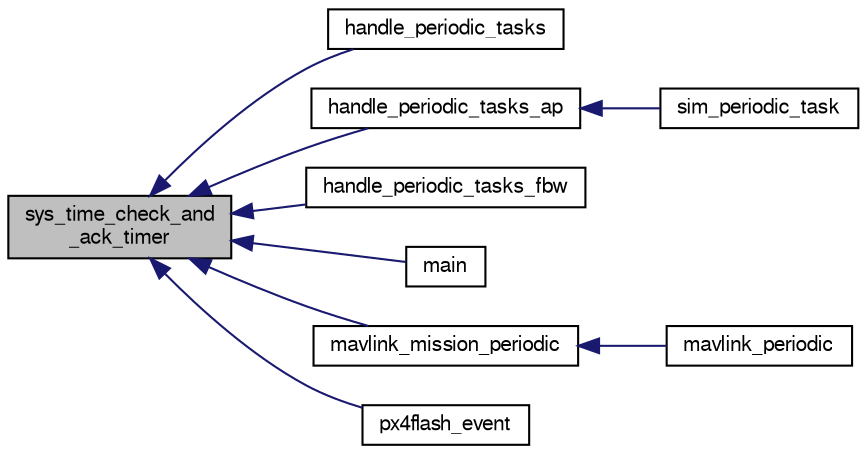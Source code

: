 digraph "sys_time_check_and_ack_timer"
{
  edge [fontname="FreeSans",fontsize="10",labelfontname="FreeSans",labelfontsize="10"];
  node [fontname="FreeSans",fontsize="10",shape=record];
  rankdir="LR";
  Node1 [label="sys_time_check_and\l_ack_timer",height=0.2,width=0.4,color="black", fillcolor="grey75", style="filled", fontcolor="black"];
  Node1 -> Node2 [dir="back",color="midnightblue",fontsize="10",style="solid",fontname="FreeSans"];
  Node2 [label="handle_periodic_tasks",height=0.2,width=0.4,color="black", fillcolor="white", style="filled",URL="$rover_2main__ap_8h.html#ab79bb049ce85bf2ed3a75c6b12c02bcb"];
  Node1 -> Node3 [dir="back",color="midnightblue",fontsize="10",style="solid",fontname="FreeSans"];
  Node3 [label="handle_periodic_tasks_ap",height=0.2,width=0.4,color="black", fillcolor="white", style="filled",URL="$fixedwing_2main__ap_8h.html#a43fd973b44bcc2c2583cf8287048212f"];
  Node3 -> Node4 [dir="back",color="midnightblue",fontsize="10",style="solid",fontname="FreeSans"];
  Node4 [label="sim_periodic_task",height=0.2,width=0.4,color="black", fillcolor="white", style="filled",URL="$sim__ap_8c.html#a4f982dacbb35ccfc3e0fcaa64156a2a0"];
  Node1 -> Node5 [dir="back",color="midnightblue",fontsize="10",style="solid",fontname="FreeSans"];
  Node5 [label="handle_periodic_tasks_fbw",height=0.2,width=0.4,color="black", fillcolor="white", style="filled",URL="$fixedwing_2main__fbw_8h.html#acde595dfd297c51b2737fcb70a2f8fd2"];
  Node1 -> Node6 [dir="back",color="midnightblue",fontsize="10",style="solid",fontname="FreeSans"];
  Node6 [label="main",height=0.2,width=0.4,color="black", fillcolor="white", style="filled",URL="$uart__tunnel_8c.html#a840291bc02cba5474a4cb46a9b9566fe"];
  Node1 -> Node7 [dir="back",color="midnightblue",fontsize="10",style="solid",fontname="FreeSans"];
  Node7 [label="mavlink_mission_periodic",height=0.2,width=0.4,color="black", fillcolor="white", style="filled",URL="$mission__manager_8h.html#ad9ae636b1a452c1354e52e9aeeaa481f",tooltip="update current block and send if changed "];
  Node7 -> Node8 [dir="back",color="midnightblue",fontsize="10",style="solid",fontname="FreeSans"];
  Node8 [label="mavlink_periodic",height=0.2,width=0.4,color="black", fillcolor="white", style="filled",URL="$mavlink_8h.html#a45dcaed78c022158e7dcfb92813f191c",tooltip="Periodic MAVLink calls. "];
  Node1 -> Node9 [dir="back",color="midnightblue",fontsize="10",style="solid",fontname="FreeSans"];
  Node9 [label="px4flash_event",height=0.2,width=0.4,color="black", fillcolor="white", style="filled",URL="$px4__flash_8h.html#a5bbeb4ac8fb18641568992822ee3ba00"];
}
